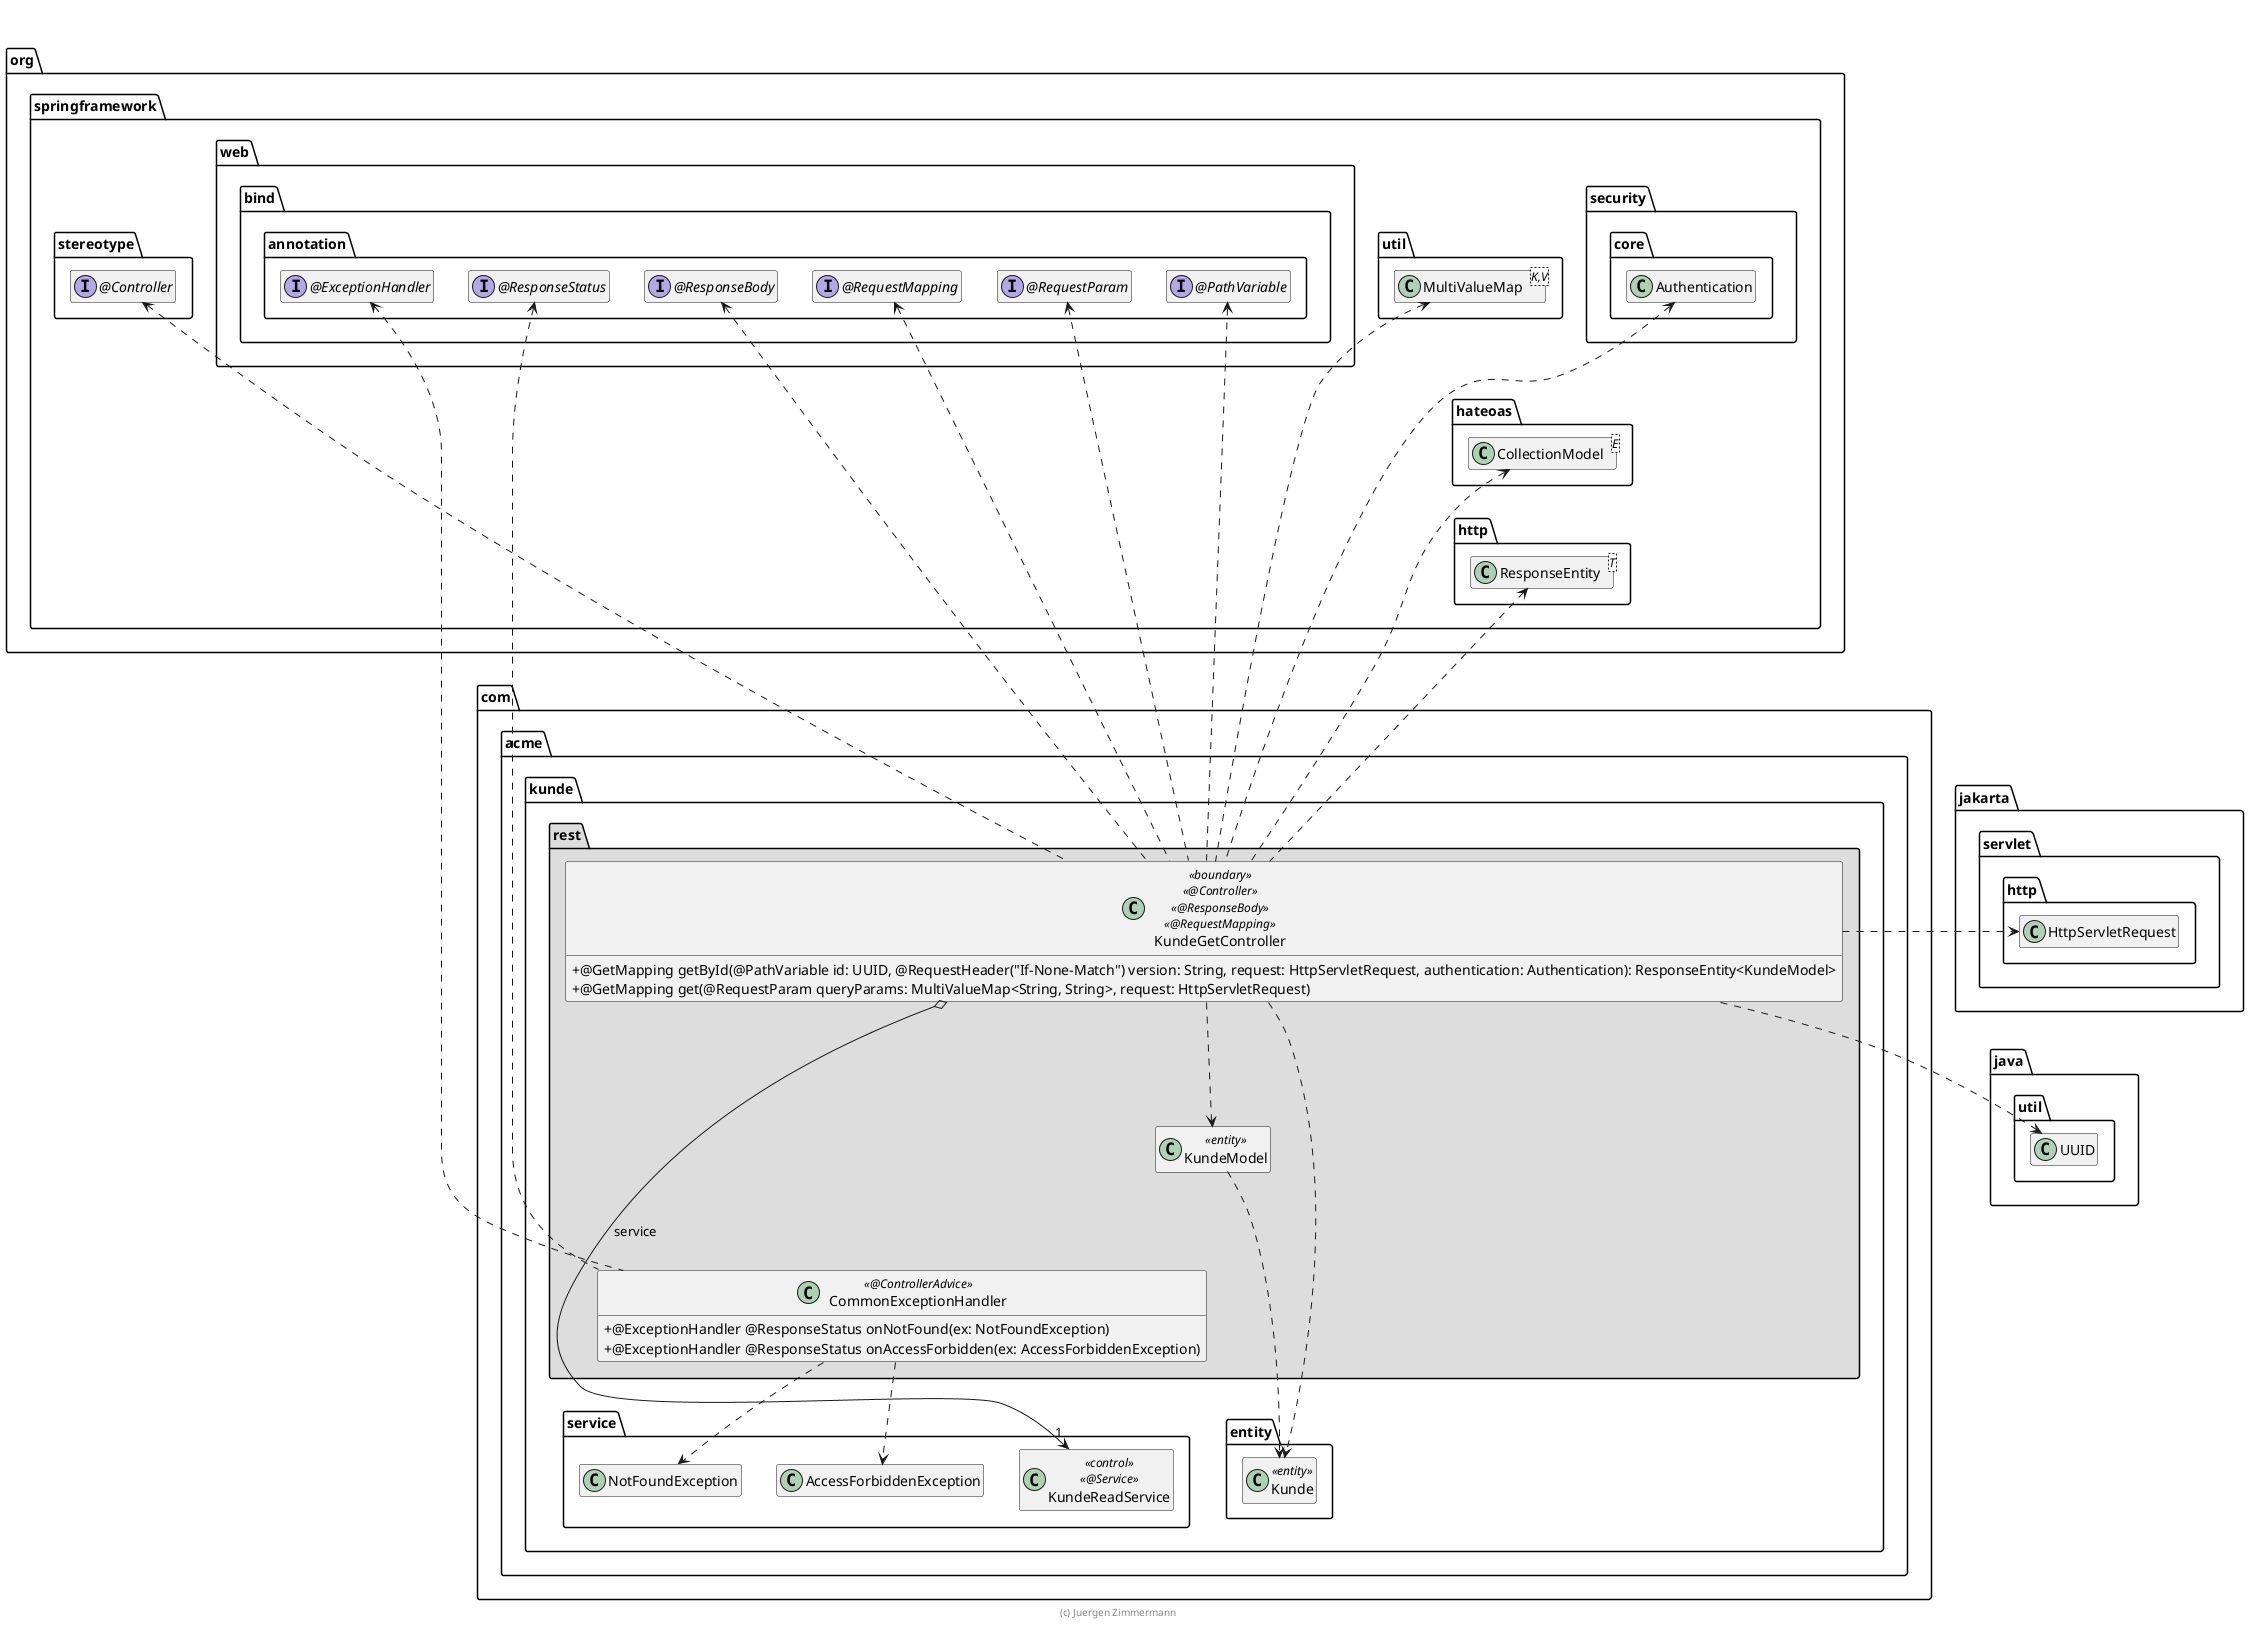 ' Copyright (C) 2019 - present Juergen Zimmermann, Hochschule Karlsruhe
'
' This program is free software: you can redistribute it and/or modify
' it under the terms of the GNU General Public License as published by
' the Free Software Foundation, either version 3 of the License, or
' (at your option) any later version.
'
' This program is distributed in the hope that it will be useful,
' but WITHOUT ANY WARRANTY; without even the implied warranty of
' MERCHANTABILITY or FITNESS FOR A PARTICULAR PURPOSE.  See the
' GNU General Public License for more details.
'
' You should have received a copy of the GNU General Public License
' along with this program.  If not, see <https://www.gnu.org/licenses/>.
@startuml KundeHandler

skinparam classAttributeIconSize 0

package jakarta.servlet.http {
    class HttpServletRequest
}

package org.springframework {
    package stereotype {
        interface "@Controller" as Controller
    }
    package web.bind.annotation {
        interface "@ResponseBody" as ResponseBody
        interface "@RequestMapping" as RequestMapping
        interface "@PathVariable" as PathVariable
        interface "@RequestParam" as RequestParam
        interface "@ExceptionHandler" as ExceptionHandler
        interface "@ResponseStatus" as ResponseStatus

        RequestMapping .left[hidden].> Controller
    }

    package http {
        class ResponseEntity<T>
    }
    package hateoas {
        class CollectionModel<E>
    }
    package security.core {
        class Authentication
    }
    package util {
        class MultiValueMap<K,V>
    }

    CollectionModel .up[hidden].> Authentication
    ResponseEntity .up[hidden].> CollectionModel
}

package java.util {
    class UUID

    UUID .up[hidden].> HttpServletRequest
}

package com.acme.kunde {
    package entity {
        class Kunde << entity >>
    }

    package service {
        class KundeReadService << control >> << @Service >>
        class NotFoundException
        class AccessForbiddenException

        KundeReadService .right[hidden].> NotFoundException
        NotFoundException .right[hidden].> AccessForbiddenException
    }

    package rest #DDDDDD {
        class KundeModel <<entity>>

        class KundeGetController << boundary >> << @Controller >> << @ResponseBody >> << @RequestMapping >> {
            + @GetMapping getById(@PathVariable id: UUID, @RequestHeader("If-None-Match") version: String, request: HttpServletRequest, authentication: Authentication): ResponseEntity<KundeModel>
            + @GetMapping get(@RequestParam queryParams: MultiValueMap<String, String>, request: HttpServletRequest)
        }

        class CommonExceptionHandler << @ControllerAdvice >> {
            + @ExceptionHandler @ResponseStatus onNotFound(ex: NotFoundException)
            + @ExceptionHandler @ResponseStatus onAccessForbidden(ex: AccessForbiddenException)
        }

        KundeGetController o-right-> "1" KundeReadService : service
        KundeGetController ..> KundeModel
        KundeGetController ..> Kunde

        KundeGetController .up.> CollectionModel
        KundeGetController .right.> HttpServletRequest
        KundeGetController .up.> MultiValueMap
        KundeGetController .up.> Authentication
        KundeGetController .up.> ResponseEntity

        KundeGetController .up.> Controller
        KundeGetController .up.> ResponseBody
        KundeGetController .up.> RequestMapping
        KundeGetController .up.> PathVariable
        KundeGetController .up.> RequestParam

        CommonExceptionHandler .up.> ExceptionHandler
        CommonExceptionHandler .up.> ResponseStatus
        CommonExceptionHandler ..> NotFoundException
        CommonExceptionHandler ..> AccessForbiddenException
        CommonExceptionHandler .up[hidden].> KundeModel
        CommonExceptionHandler .[hidden].> Kunde

        KundeGetController .right.> UUID

        KundeModel ..> Kunde
        KundeModel .[hidden].> KundeReadService
    }
}

hide empty members

footer (c) Juergen Zimmermann

@enduml
